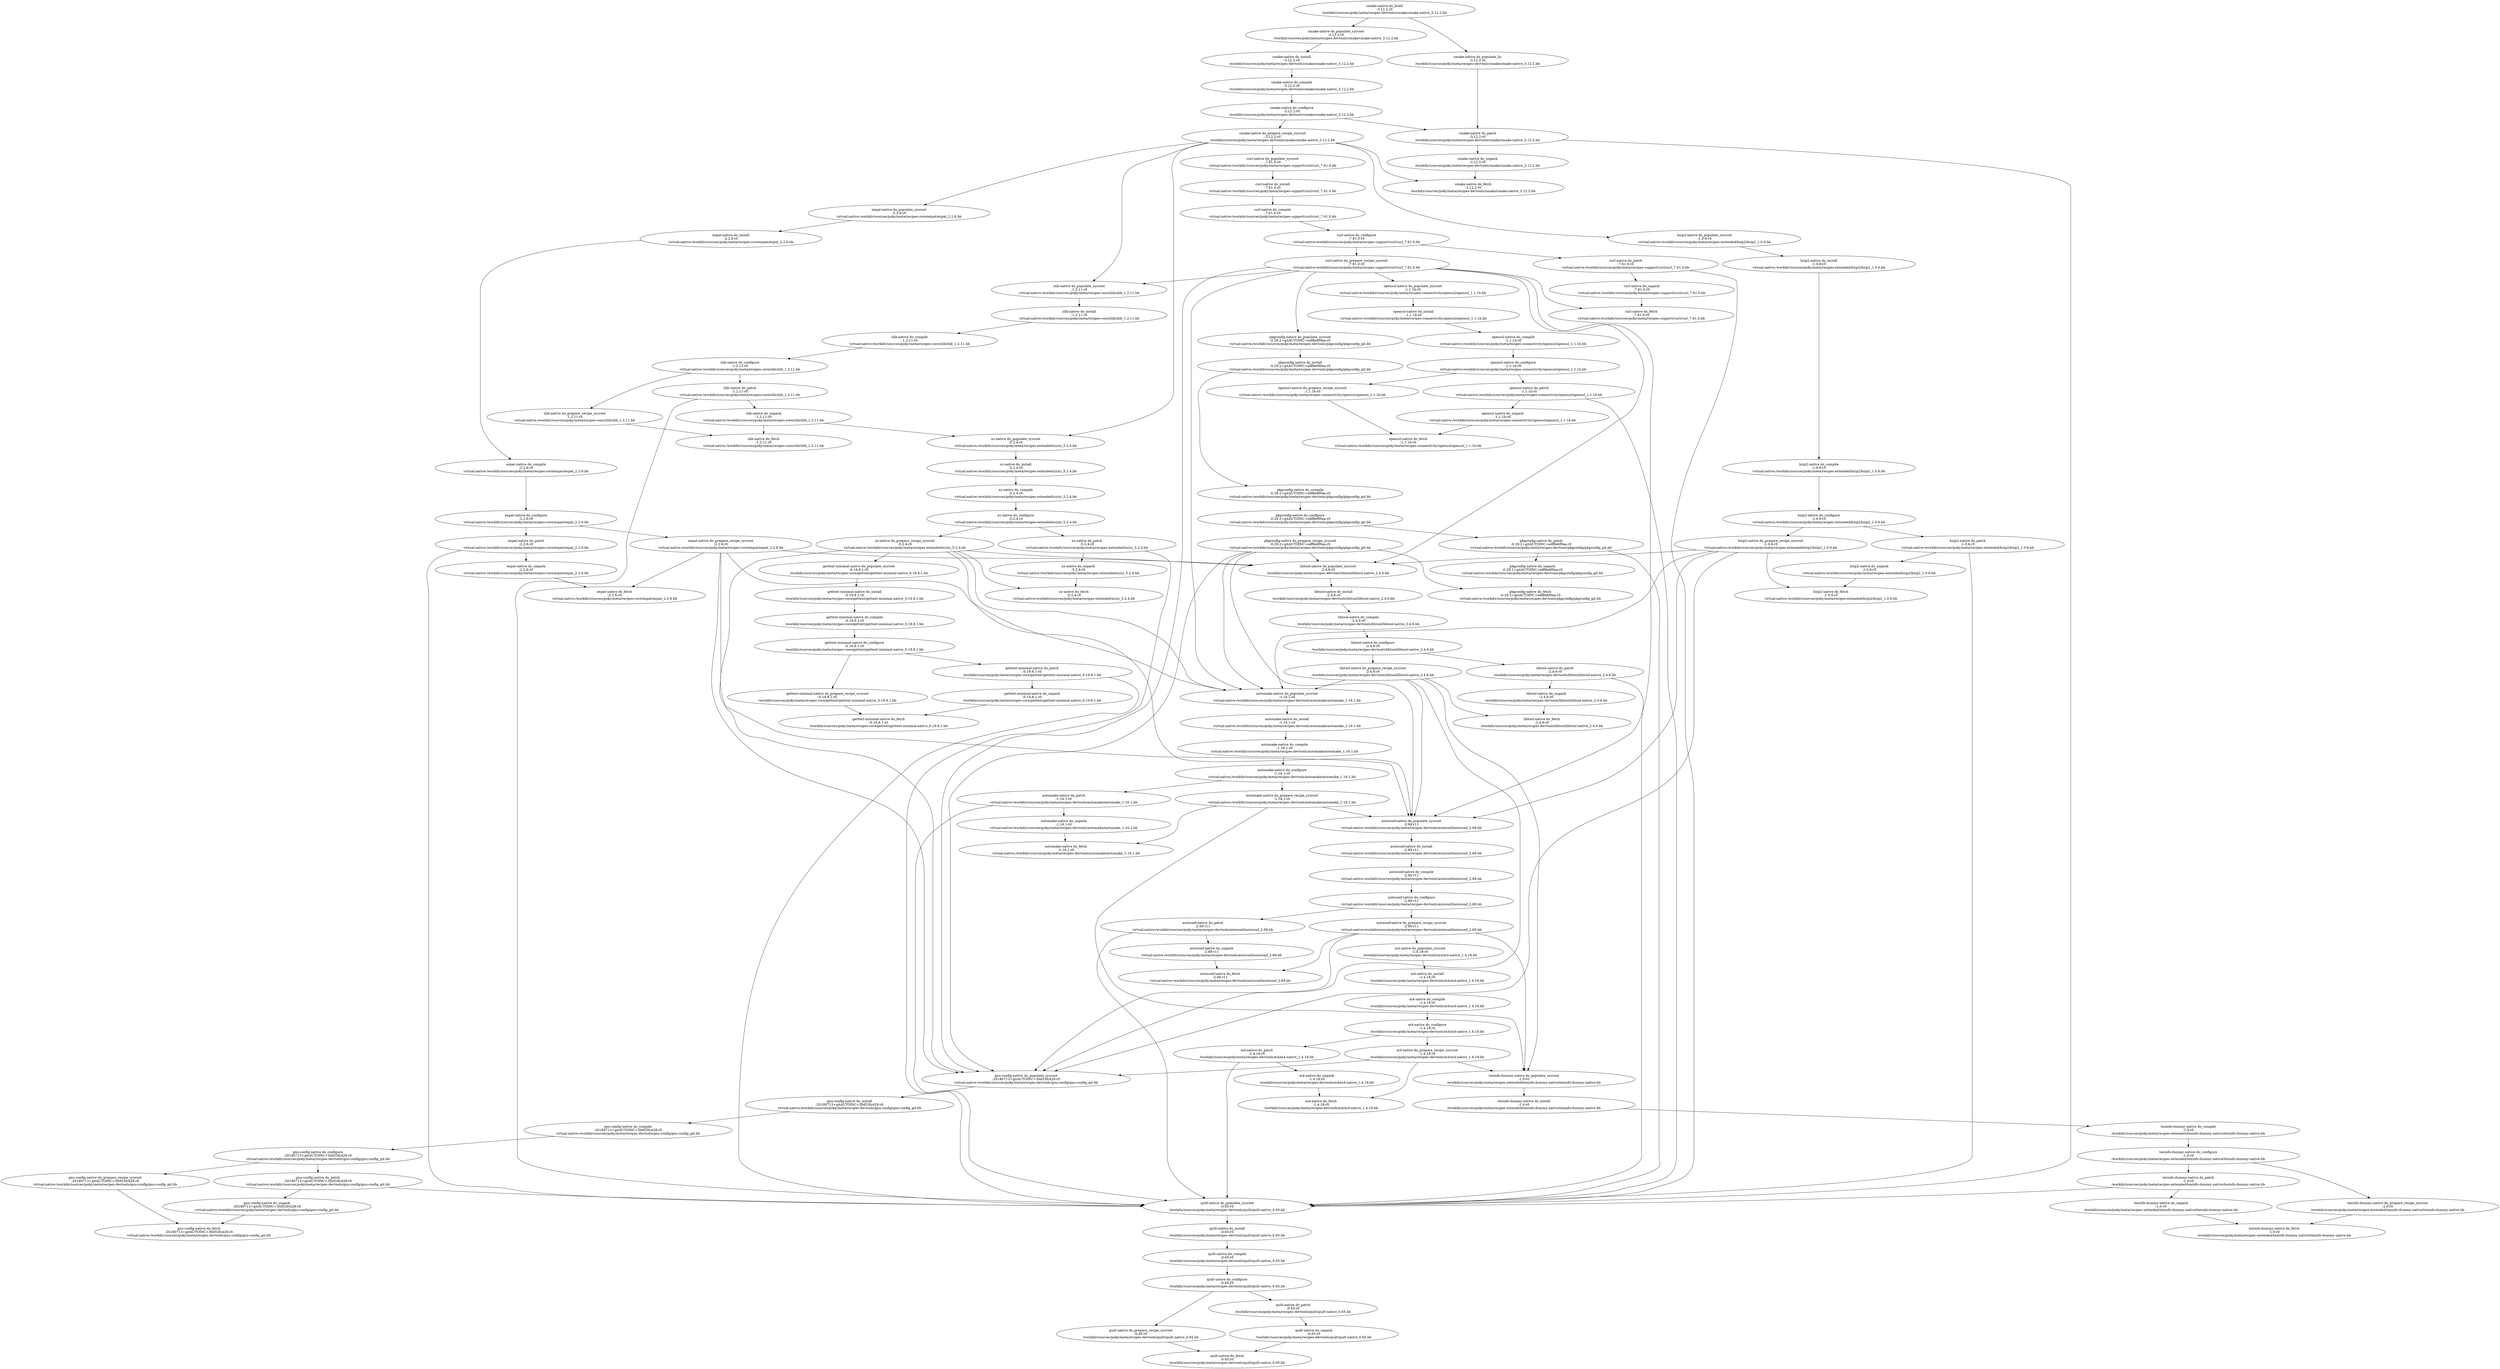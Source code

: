 digraph depends {
"autoconf-native.do_compile" [label="autoconf-native do_compile\n:2.69-r11\nvirtual:native:/workdir/sources/poky/meta/recipes-devtools/autoconf/autoconf_2.69.bb"]
"autoconf-native.do_compile" -> "autoconf-native.do_configure"
"autoconf-native.do_configure" [label="autoconf-native do_configure\n:2.69-r11\nvirtual:native:/workdir/sources/poky/meta/recipes-devtools/autoconf/autoconf_2.69.bb"]
"autoconf-native.do_configure" -> "autoconf-native.do_patch"
"autoconf-native.do_configure" -> "autoconf-native.do_prepare_recipe_sysroot"
"autoconf-native.do_fetch" [label="autoconf-native do_fetch\n:2.69-r11\nvirtual:native:/workdir/sources/poky/meta/recipes-devtools/autoconf/autoconf_2.69.bb"]
"autoconf-native.do_install" [label="autoconf-native do_install\n:2.69-r11\nvirtual:native:/workdir/sources/poky/meta/recipes-devtools/autoconf/autoconf_2.69.bb"]
"autoconf-native.do_install" -> "autoconf-native.do_compile"
"autoconf-native.do_patch" [label="autoconf-native do_patch\n:2.69-r11\nvirtual:native:/workdir/sources/poky/meta/recipes-devtools/autoconf/autoconf_2.69.bb"]
"autoconf-native.do_patch" -> "autoconf-native.do_unpack"
"autoconf-native.do_patch" -> "quilt-native.do_populate_sysroot"
"autoconf-native.do_populate_sysroot" [label="autoconf-native do_populate_sysroot\n:2.69-r11\nvirtual:native:/workdir/sources/poky/meta/recipes-devtools/autoconf/autoconf_2.69.bb"]
"autoconf-native.do_populate_sysroot" -> "autoconf-native.do_install"
"autoconf-native.do_prepare_recipe_sysroot" [label="autoconf-native do_prepare_recipe_sysroot\n:2.69-r11\nvirtual:native:/workdir/sources/poky/meta/recipes-devtools/autoconf/autoconf_2.69.bb"]
"autoconf-native.do_prepare_recipe_sysroot" -> "autoconf-native.do_fetch"
"autoconf-native.do_prepare_recipe_sysroot" -> "gnu-config-native.do_populate_sysroot"
"autoconf-native.do_prepare_recipe_sysroot" -> "m4-native.do_populate_sysroot"
"autoconf-native.do_prepare_recipe_sysroot" -> "texinfo-dummy-native.do_populate_sysroot"
"autoconf-native.do_unpack" [label="autoconf-native do_unpack\n:2.69-r11\nvirtual:native:/workdir/sources/poky/meta/recipes-devtools/autoconf/autoconf_2.69.bb"]
"autoconf-native.do_unpack" -> "autoconf-native.do_fetch"
"automake-native.do_compile" [label="automake-native do_compile\n:1.16.1-r0\nvirtual:native:/workdir/sources/poky/meta/recipes-devtools/automake/automake_1.16.1.bb"]
"automake-native.do_compile" -> "automake-native.do_configure"
"automake-native.do_configure" [label="automake-native do_configure\n:1.16.1-r0\nvirtual:native:/workdir/sources/poky/meta/recipes-devtools/automake/automake_1.16.1.bb"]
"automake-native.do_configure" -> "automake-native.do_patch"
"automake-native.do_configure" -> "automake-native.do_prepare_recipe_sysroot"
"automake-native.do_fetch" [label="automake-native do_fetch\n:1.16.1-r0\nvirtual:native:/workdir/sources/poky/meta/recipes-devtools/automake/automake_1.16.1.bb"]
"automake-native.do_install" [label="automake-native do_install\n:1.16.1-r0\nvirtual:native:/workdir/sources/poky/meta/recipes-devtools/automake/automake_1.16.1.bb"]
"automake-native.do_install" -> "automake-native.do_compile"
"automake-native.do_patch" [label="automake-native do_patch\n:1.16.1-r0\nvirtual:native:/workdir/sources/poky/meta/recipes-devtools/automake/automake_1.16.1.bb"]
"automake-native.do_patch" -> "automake-native.do_unpack"
"automake-native.do_patch" -> "quilt-native.do_populate_sysroot"
"automake-native.do_populate_sysroot" [label="automake-native do_populate_sysroot\n:1.16.1-r0\nvirtual:native:/workdir/sources/poky/meta/recipes-devtools/automake/automake_1.16.1.bb"]
"automake-native.do_populate_sysroot" -> "automake-native.do_install"
"automake-native.do_prepare_recipe_sysroot" [label="automake-native do_prepare_recipe_sysroot\n:1.16.1-r0\nvirtual:native:/workdir/sources/poky/meta/recipes-devtools/automake/automake_1.16.1.bb"]
"automake-native.do_prepare_recipe_sysroot" -> "autoconf-native.do_populate_sysroot"
"automake-native.do_prepare_recipe_sysroot" -> "automake-native.do_fetch"
"automake-native.do_prepare_recipe_sysroot" -> "texinfo-dummy-native.do_populate_sysroot"
"automake-native.do_unpack" [label="automake-native do_unpack\n:1.16.1-r0\nvirtual:native:/workdir/sources/poky/meta/recipes-devtools/automake/automake_1.16.1.bb"]
"automake-native.do_unpack" -> "automake-native.do_fetch"
"bzip2-native.do_compile" [label="bzip2-native do_compile\n:1.0.6-r5\nvirtual:native:/workdir/sources/poky/meta/recipes-extended/bzip2/bzip2_1.0.6.bb"]
"bzip2-native.do_compile" -> "bzip2-native.do_configure"
"bzip2-native.do_configure" [label="bzip2-native do_configure\n:1.0.6-r5\nvirtual:native:/workdir/sources/poky/meta/recipes-extended/bzip2/bzip2_1.0.6.bb"]
"bzip2-native.do_configure" -> "bzip2-native.do_patch"
"bzip2-native.do_configure" -> "bzip2-native.do_prepare_recipe_sysroot"
"bzip2-native.do_fetch" [label="bzip2-native do_fetch\n:1.0.6-r5\nvirtual:native:/workdir/sources/poky/meta/recipes-extended/bzip2/bzip2_1.0.6.bb"]
"bzip2-native.do_install" [label="bzip2-native do_install\n:1.0.6-r5\nvirtual:native:/workdir/sources/poky/meta/recipes-extended/bzip2/bzip2_1.0.6.bb"]
"bzip2-native.do_install" -> "bzip2-native.do_compile"
"bzip2-native.do_patch" [label="bzip2-native do_patch\n:1.0.6-r5\nvirtual:native:/workdir/sources/poky/meta/recipes-extended/bzip2/bzip2_1.0.6.bb"]
"bzip2-native.do_patch" -> "bzip2-native.do_unpack"
"bzip2-native.do_patch" -> "quilt-native.do_populate_sysroot"
"bzip2-native.do_populate_sysroot" [label="bzip2-native do_populate_sysroot\n:1.0.6-r5\nvirtual:native:/workdir/sources/poky/meta/recipes-extended/bzip2/bzip2_1.0.6.bb"]
"bzip2-native.do_populate_sysroot" -> "bzip2-native.do_install"
"bzip2-native.do_prepare_recipe_sysroot" [label="bzip2-native do_prepare_recipe_sysroot\n:1.0.6-r5\nvirtual:native:/workdir/sources/poky/meta/recipes-extended/bzip2/bzip2_1.0.6.bb"]
"bzip2-native.do_prepare_recipe_sysroot" -> "autoconf-native.do_populate_sysroot"
"bzip2-native.do_prepare_recipe_sysroot" -> "automake-native.do_populate_sysroot"
"bzip2-native.do_prepare_recipe_sysroot" -> "bzip2-native.do_fetch"
"bzip2-native.do_prepare_recipe_sysroot" -> "gnu-config-native.do_populate_sysroot"
"bzip2-native.do_prepare_recipe_sysroot" -> "libtool-native.do_populate_sysroot"
"bzip2-native.do_unpack" [label="bzip2-native do_unpack\n:1.0.6-r5\nvirtual:native:/workdir/sources/poky/meta/recipes-extended/bzip2/bzip2_1.0.6.bb"]
"bzip2-native.do_unpack" -> "bzip2-native.do_fetch"
"cmake-native.do_build" [label="cmake-native do_build\n:3.12.2-r0\n/workdir/sources/poky/meta/recipes-devtools/cmake/cmake-native_3.12.2.bb"]
"cmake-native.do_build" -> "cmake-native.do_populate_lic"
"cmake-native.do_build" -> "cmake-native.do_populate_sysroot"
"cmake-native.do_compile" [label="cmake-native do_compile\n:3.12.2-r0\n/workdir/sources/poky/meta/recipes-devtools/cmake/cmake-native_3.12.2.bb"]
"cmake-native.do_compile" -> "cmake-native.do_configure"
"cmake-native.do_configure" [label="cmake-native do_configure\n:3.12.2-r0\n/workdir/sources/poky/meta/recipes-devtools/cmake/cmake-native_3.12.2.bb"]
"cmake-native.do_configure" -> "cmake-native.do_patch"
"cmake-native.do_configure" -> "cmake-native.do_prepare_recipe_sysroot"
"cmake-native.do_fetch" [label="cmake-native do_fetch\n:3.12.2-r0\n/workdir/sources/poky/meta/recipes-devtools/cmake/cmake-native_3.12.2.bb"]
"cmake-native.do_install" [label="cmake-native do_install\n:3.12.2-r0\n/workdir/sources/poky/meta/recipes-devtools/cmake/cmake-native_3.12.2.bb"]
"cmake-native.do_install" -> "cmake-native.do_compile"
"cmake-native.do_patch" [label="cmake-native do_patch\n:3.12.2-r0\n/workdir/sources/poky/meta/recipes-devtools/cmake/cmake-native_3.12.2.bb"]
"cmake-native.do_patch" -> "cmake-native.do_unpack"
"cmake-native.do_patch" -> "quilt-native.do_populate_sysroot"
"cmake-native.do_populate_lic" [label="cmake-native do_populate_lic\n:3.12.2-r0\n/workdir/sources/poky/meta/recipes-devtools/cmake/cmake-native_3.12.2.bb"]
"cmake-native.do_populate_lic" -> "cmake-native.do_patch"
"cmake-native.do_populate_sysroot" [label="cmake-native do_populate_sysroot\n:3.12.2-r0\n/workdir/sources/poky/meta/recipes-devtools/cmake/cmake-native_3.12.2.bb"]
"cmake-native.do_populate_sysroot" -> "cmake-native.do_install"
"cmake-native.do_prepare_recipe_sysroot" [label="cmake-native do_prepare_recipe_sysroot\n:3.12.2-r0\n/workdir/sources/poky/meta/recipes-devtools/cmake/cmake-native_3.12.2.bb"]
"cmake-native.do_prepare_recipe_sysroot" -> "bzip2-native.do_populate_sysroot"
"cmake-native.do_prepare_recipe_sysroot" -> "cmake-native.do_fetch"
"cmake-native.do_prepare_recipe_sysroot" -> "curl-native.do_populate_sysroot"
"cmake-native.do_prepare_recipe_sysroot" -> "expat-native.do_populate_sysroot"
"cmake-native.do_prepare_recipe_sysroot" -> "xz-native.do_populate_sysroot"
"cmake-native.do_prepare_recipe_sysroot" -> "zlib-native.do_populate_sysroot"
"cmake-native.do_unpack" [label="cmake-native do_unpack\n:3.12.2-r0\n/workdir/sources/poky/meta/recipes-devtools/cmake/cmake-native_3.12.2.bb"]
"cmake-native.do_unpack" -> "cmake-native.do_fetch"
"curl-native.do_compile" [label="curl-native do_compile\n:7.61.0-r0\nvirtual:native:/workdir/sources/poky/meta/recipes-support/curl/curl_7.61.0.bb"]
"curl-native.do_compile" -> "curl-native.do_configure"
"curl-native.do_configure" [label="curl-native do_configure\n:7.61.0-r0\nvirtual:native:/workdir/sources/poky/meta/recipes-support/curl/curl_7.61.0.bb"]
"curl-native.do_configure" -> "curl-native.do_patch"
"curl-native.do_configure" -> "curl-native.do_prepare_recipe_sysroot"
"curl-native.do_fetch" [label="curl-native do_fetch\n:7.61.0-r0\nvirtual:native:/workdir/sources/poky/meta/recipes-support/curl/curl_7.61.0.bb"]
"curl-native.do_install" [label="curl-native do_install\n:7.61.0-r0\nvirtual:native:/workdir/sources/poky/meta/recipes-support/curl/curl_7.61.0.bb"]
"curl-native.do_install" -> "curl-native.do_compile"
"curl-native.do_patch" [label="curl-native do_patch\n:7.61.0-r0\nvirtual:native:/workdir/sources/poky/meta/recipes-support/curl/curl_7.61.0.bb"]
"curl-native.do_patch" -> "curl-native.do_unpack"
"curl-native.do_patch" -> "quilt-native.do_populate_sysroot"
"curl-native.do_populate_sysroot" [label="curl-native do_populate_sysroot\n:7.61.0-r0\nvirtual:native:/workdir/sources/poky/meta/recipes-support/curl/curl_7.61.0.bb"]
"curl-native.do_populate_sysroot" -> "curl-native.do_install"
"curl-native.do_prepare_recipe_sysroot" [label="curl-native do_prepare_recipe_sysroot\n:7.61.0-r0\nvirtual:native:/workdir/sources/poky/meta/recipes-support/curl/curl_7.61.0.bb"]
"curl-native.do_prepare_recipe_sysroot" -> "autoconf-native.do_populate_sysroot"
"curl-native.do_prepare_recipe_sysroot" -> "automake-native.do_populate_sysroot"
"curl-native.do_prepare_recipe_sysroot" -> "curl-native.do_fetch"
"curl-native.do_prepare_recipe_sysroot" -> "gnu-config-native.do_populate_sysroot"
"curl-native.do_prepare_recipe_sysroot" -> "libtool-native.do_populate_sysroot"
"curl-native.do_prepare_recipe_sysroot" -> "openssl-native.do_populate_sysroot"
"curl-native.do_prepare_recipe_sysroot" -> "pkgconfig-native.do_populate_sysroot"
"curl-native.do_prepare_recipe_sysroot" -> "zlib-native.do_populate_sysroot"
"curl-native.do_unpack" [label="curl-native do_unpack\n:7.61.0-r0\nvirtual:native:/workdir/sources/poky/meta/recipes-support/curl/curl_7.61.0.bb"]
"curl-native.do_unpack" -> "curl-native.do_fetch"
"expat-native.do_compile" [label="expat-native do_compile\n:2.2.6-r0\nvirtual:native:/workdir/sources/poky/meta/recipes-core/expat/expat_2.2.6.bb"]
"expat-native.do_compile" -> "expat-native.do_configure"
"expat-native.do_configure" [label="expat-native do_configure\n:2.2.6-r0\nvirtual:native:/workdir/sources/poky/meta/recipes-core/expat/expat_2.2.6.bb"]
"expat-native.do_configure" -> "expat-native.do_patch"
"expat-native.do_configure" -> "expat-native.do_prepare_recipe_sysroot"
"expat-native.do_fetch" [label="expat-native do_fetch\n:2.2.6-r0\nvirtual:native:/workdir/sources/poky/meta/recipes-core/expat/expat_2.2.6.bb"]
"expat-native.do_install" [label="expat-native do_install\n:2.2.6-r0\nvirtual:native:/workdir/sources/poky/meta/recipes-core/expat/expat_2.2.6.bb"]
"expat-native.do_install" -> "expat-native.do_compile"
"expat-native.do_patch" [label="expat-native do_patch\n:2.2.6-r0\nvirtual:native:/workdir/sources/poky/meta/recipes-core/expat/expat_2.2.6.bb"]
"expat-native.do_patch" -> "expat-native.do_unpack"
"expat-native.do_patch" -> "quilt-native.do_populate_sysroot"
"expat-native.do_populate_sysroot" [label="expat-native do_populate_sysroot\n:2.2.6-r0\nvirtual:native:/workdir/sources/poky/meta/recipes-core/expat/expat_2.2.6.bb"]
"expat-native.do_populate_sysroot" -> "expat-native.do_install"
"expat-native.do_prepare_recipe_sysroot" [label="expat-native do_prepare_recipe_sysroot\n:2.2.6-r0\nvirtual:native:/workdir/sources/poky/meta/recipes-core/expat/expat_2.2.6.bb"]
"expat-native.do_prepare_recipe_sysroot" -> "autoconf-native.do_populate_sysroot"
"expat-native.do_prepare_recipe_sysroot" -> "automake-native.do_populate_sysroot"
"expat-native.do_prepare_recipe_sysroot" -> "expat-native.do_fetch"
"expat-native.do_prepare_recipe_sysroot" -> "gnu-config-native.do_populate_sysroot"
"expat-native.do_prepare_recipe_sysroot" -> "libtool-native.do_populate_sysroot"
"expat-native.do_unpack" [label="expat-native do_unpack\n:2.2.6-r0\nvirtual:native:/workdir/sources/poky/meta/recipes-core/expat/expat_2.2.6.bb"]
"expat-native.do_unpack" -> "expat-native.do_fetch"
"gettext-minimal-native.do_compile" [label="gettext-minimal-native do_compile\n:0.19.8.1-r0\n/workdir/sources/poky/meta/recipes-core/gettext/gettext-minimal-native_0.19.8.1.bb"]
"gettext-minimal-native.do_compile" -> "gettext-minimal-native.do_configure"
"gettext-minimal-native.do_configure" [label="gettext-minimal-native do_configure\n:0.19.8.1-r0\n/workdir/sources/poky/meta/recipes-core/gettext/gettext-minimal-native_0.19.8.1.bb"]
"gettext-minimal-native.do_configure" -> "gettext-minimal-native.do_patch"
"gettext-minimal-native.do_configure" -> "gettext-minimal-native.do_prepare_recipe_sysroot"
"gettext-minimal-native.do_fetch" [label="gettext-minimal-native do_fetch\n:0.19.8.1-r0\n/workdir/sources/poky/meta/recipes-core/gettext/gettext-minimal-native_0.19.8.1.bb"]
"gettext-minimal-native.do_install" [label="gettext-minimal-native do_install\n:0.19.8.1-r0\n/workdir/sources/poky/meta/recipes-core/gettext/gettext-minimal-native_0.19.8.1.bb"]
"gettext-minimal-native.do_install" -> "gettext-minimal-native.do_compile"
"gettext-minimal-native.do_patch" [label="gettext-minimal-native do_patch\n:0.19.8.1-r0\n/workdir/sources/poky/meta/recipes-core/gettext/gettext-minimal-native_0.19.8.1.bb"]
"gettext-minimal-native.do_patch" -> "gettext-minimal-native.do_unpack"
"gettext-minimal-native.do_patch" -> "quilt-native.do_populate_sysroot"
"gettext-minimal-native.do_populate_sysroot" [label="gettext-minimal-native do_populate_sysroot\n:0.19.8.1-r0\n/workdir/sources/poky/meta/recipes-core/gettext/gettext-minimal-native_0.19.8.1.bb"]
"gettext-minimal-native.do_populate_sysroot" -> "gettext-minimal-native.do_install"
"gettext-minimal-native.do_prepare_recipe_sysroot" [label="gettext-minimal-native do_prepare_recipe_sysroot\n:0.19.8.1-r0\n/workdir/sources/poky/meta/recipes-core/gettext/gettext-minimal-native_0.19.8.1.bb"]
"gettext-minimal-native.do_prepare_recipe_sysroot" -> "gettext-minimal-native.do_fetch"
"gettext-minimal-native.do_unpack" [label="gettext-minimal-native do_unpack\n:0.19.8.1-r0\n/workdir/sources/poky/meta/recipes-core/gettext/gettext-minimal-native_0.19.8.1.bb"]
"gettext-minimal-native.do_unpack" -> "gettext-minimal-native.do_fetch"
"gnu-config-native.do_compile" [label="gnu-config-native do_compile\n:20180713+gitAUTOINC+30d53fc428-r0\nvirtual:native:/workdir/sources/poky/meta/recipes-devtools/gnu-config/gnu-config_git.bb"]
"gnu-config-native.do_compile" -> "gnu-config-native.do_configure"
"gnu-config-native.do_configure" [label="gnu-config-native do_configure\n:20180713+gitAUTOINC+30d53fc428-r0\nvirtual:native:/workdir/sources/poky/meta/recipes-devtools/gnu-config/gnu-config_git.bb"]
"gnu-config-native.do_configure" -> "gnu-config-native.do_patch"
"gnu-config-native.do_configure" -> "gnu-config-native.do_prepare_recipe_sysroot"
"gnu-config-native.do_fetch" [label="gnu-config-native do_fetch\n:20180713+gitAUTOINC+30d53fc428-r0\nvirtual:native:/workdir/sources/poky/meta/recipes-devtools/gnu-config/gnu-config_git.bb"]
"gnu-config-native.do_install" [label="gnu-config-native do_install\n:20180713+gitAUTOINC+30d53fc428-r0\nvirtual:native:/workdir/sources/poky/meta/recipes-devtools/gnu-config/gnu-config_git.bb"]
"gnu-config-native.do_install" -> "gnu-config-native.do_compile"
"gnu-config-native.do_patch" [label="gnu-config-native do_patch\n:20180713+gitAUTOINC+30d53fc428-r0\nvirtual:native:/workdir/sources/poky/meta/recipes-devtools/gnu-config/gnu-config_git.bb"]
"gnu-config-native.do_patch" -> "gnu-config-native.do_unpack"
"gnu-config-native.do_patch" -> "quilt-native.do_populate_sysroot"
"gnu-config-native.do_populate_sysroot" [label="gnu-config-native do_populate_sysroot\n:20180713+gitAUTOINC+30d53fc428-r0\nvirtual:native:/workdir/sources/poky/meta/recipes-devtools/gnu-config/gnu-config_git.bb"]
"gnu-config-native.do_populate_sysroot" -> "gnu-config-native.do_install"
"gnu-config-native.do_prepare_recipe_sysroot" [label="gnu-config-native do_prepare_recipe_sysroot\n:20180713+gitAUTOINC+30d53fc428-r0\nvirtual:native:/workdir/sources/poky/meta/recipes-devtools/gnu-config/gnu-config_git.bb"]
"gnu-config-native.do_prepare_recipe_sysroot" -> "gnu-config-native.do_fetch"
"gnu-config-native.do_unpack" [label="gnu-config-native do_unpack\n:20180713+gitAUTOINC+30d53fc428-r0\nvirtual:native:/workdir/sources/poky/meta/recipes-devtools/gnu-config/gnu-config_git.bb"]
"gnu-config-native.do_unpack" -> "gnu-config-native.do_fetch"
"libtool-native.do_compile" [label="libtool-native do_compile\n:2.4.6-r0\n/workdir/sources/poky/meta/recipes-devtools/libtool/libtool-native_2.4.6.bb"]
"libtool-native.do_compile" -> "libtool-native.do_configure"
"libtool-native.do_configure" [label="libtool-native do_configure\n:2.4.6-r0\n/workdir/sources/poky/meta/recipes-devtools/libtool/libtool-native_2.4.6.bb"]
"libtool-native.do_configure" -> "libtool-native.do_patch"
"libtool-native.do_configure" -> "libtool-native.do_prepare_recipe_sysroot"
"libtool-native.do_fetch" [label="libtool-native do_fetch\n:2.4.6-r0\n/workdir/sources/poky/meta/recipes-devtools/libtool/libtool-native_2.4.6.bb"]
"libtool-native.do_install" [label="libtool-native do_install\n:2.4.6-r0\n/workdir/sources/poky/meta/recipes-devtools/libtool/libtool-native_2.4.6.bb"]
"libtool-native.do_install" -> "libtool-native.do_compile"
"libtool-native.do_patch" [label="libtool-native do_patch\n:2.4.6-r0\n/workdir/sources/poky/meta/recipes-devtools/libtool/libtool-native_2.4.6.bb"]
"libtool-native.do_patch" -> "libtool-native.do_unpack"
"libtool-native.do_patch" -> "quilt-native.do_populate_sysroot"
"libtool-native.do_populate_sysroot" [label="libtool-native do_populate_sysroot\n:2.4.6-r0\n/workdir/sources/poky/meta/recipes-devtools/libtool/libtool-native_2.4.6.bb"]
"libtool-native.do_populate_sysroot" -> "libtool-native.do_install"
"libtool-native.do_prepare_recipe_sysroot" [label="libtool-native do_prepare_recipe_sysroot\n:2.4.6-r0\n/workdir/sources/poky/meta/recipes-devtools/libtool/libtool-native_2.4.6.bb"]
"libtool-native.do_prepare_recipe_sysroot" -> "autoconf-native.do_populate_sysroot"
"libtool-native.do_prepare_recipe_sysroot" -> "automake-native.do_populate_sysroot"
"libtool-native.do_prepare_recipe_sysroot" -> "gnu-config-native.do_populate_sysroot"
"libtool-native.do_prepare_recipe_sysroot" -> "libtool-native.do_fetch"
"libtool-native.do_prepare_recipe_sysroot" -> "texinfo-dummy-native.do_populate_sysroot"
"libtool-native.do_unpack" [label="libtool-native do_unpack\n:2.4.6-r0\n/workdir/sources/poky/meta/recipes-devtools/libtool/libtool-native_2.4.6.bb"]
"libtool-native.do_unpack" -> "libtool-native.do_fetch"
"m4-native.do_compile" [label="m4-native do_compile\n:1.4.18-r0\n/workdir/sources/poky/meta/recipes-devtools/m4/m4-native_1.4.18.bb"]
"m4-native.do_compile" -> "m4-native.do_configure"
"m4-native.do_configure" [label="m4-native do_configure\n:1.4.18-r0\n/workdir/sources/poky/meta/recipes-devtools/m4/m4-native_1.4.18.bb"]
"m4-native.do_configure" -> "m4-native.do_patch"
"m4-native.do_configure" -> "m4-native.do_prepare_recipe_sysroot"
"m4-native.do_fetch" [label="m4-native do_fetch\n:1.4.18-r0\n/workdir/sources/poky/meta/recipes-devtools/m4/m4-native_1.4.18.bb"]
"m4-native.do_install" [label="m4-native do_install\n:1.4.18-r0\n/workdir/sources/poky/meta/recipes-devtools/m4/m4-native_1.4.18.bb"]
"m4-native.do_install" -> "m4-native.do_compile"
"m4-native.do_patch" [label="m4-native do_patch\n:1.4.18-r0\n/workdir/sources/poky/meta/recipes-devtools/m4/m4-native_1.4.18.bb"]
"m4-native.do_patch" -> "m4-native.do_unpack"
"m4-native.do_patch" -> "quilt-native.do_populate_sysroot"
"m4-native.do_populate_sysroot" [label="m4-native do_populate_sysroot\n:1.4.18-r0\n/workdir/sources/poky/meta/recipes-devtools/m4/m4-native_1.4.18.bb"]
"m4-native.do_populate_sysroot" -> "m4-native.do_install"
"m4-native.do_prepare_recipe_sysroot" [label="m4-native do_prepare_recipe_sysroot\n:1.4.18-r0\n/workdir/sources/poky/meta/recipes-devtools/m4/m4-native_1.4.18.bb"]
"m4-native.do_prepare_recipe_sysroot" -> "gnu-config-native.do_populate_sysroot"
"m4-native.do_prepare_recipe_sysroot" -> "m4-native.do_fetch"
"m4-native.do_prepare_recipe_sysroot" -> "texinfo-dummy-native.do_populate_sysroot"
"m4-native.do_unpack" [label="m4-native do_unpack\n:1.4.18-r0\n/workdir/sources/poky/meta/recipes-devtools/m4/m4-native_1.4.18.bb"]
"m4-native.do_unpack" -> "m4-native.do_fetch"
"openssl-native.do_compile" [label="openssl-native do_compile\n:1.1.1b-r0\nvirtual:native:/workdir/sources/poky/meta/recipes-connectivity/openssl/openssl_1.1.1b.bb"]
"openssl-native.do_compile" -> "openssl-native.do_configure"
"openssl-native.do_configure" [label="openssl-native do_configure\n:1.1.1b-r0\nvirtual:native:/workdir/sources/poky/meta/recipes-connectivity/openssl/openssl_1.1.1b.bb"]
"openssl-native.do_configure" -> "openssl-native.do_patch"
"openssl-native.do_configure" -> "openssl-native.do_prepare_recipe_sysroot"
"openssl-native.do_fetch" [label="openssl-native do_fetch\n:1.1.1b-r0\nvirtual:native:/workdir/sources/poky/meta/recipes-connectivity/openssl/openssl_1.1.1b.bb"]
"openssl-native.do_install" [label="openssl-native do_install\n:1.1.1b-r0\nvirtual:native:/workdir/sources/poky/meta/recipes-connectivity/openssl/openssl_1.1.1b.bb"]
"openssl-native.do_install" -> "openssl-native.do_compile"
"openssl-native.do_patch" [label="openssl-native do_patch\n:1.1.1b-r0\nvirtual:native:/workdir/sources/poky/meta/recipes-connectivity/openssl/openssl_1.1.1b.bb"]
"openssl-native.do_patch" -> "openssl-native.do_unpack"
"openssl-native.do_patch" -> "quilt-native.do_populate_sysroot"
"openssl-native.do_populate_sysroot" [label="openssl-native do_populate_sysroot\n:1.1.1b-r0\nvirtual:native:/workdir/sources/poky/meta/recipes-connectivity/openssl/openssl_1.1.1b.bb"]
"openssl-native.do_populate_sysroot" -> "openssl-native.do_install"
"openssl-native.do_prepare_recipe_sysroot" [label="openssl-native do_prepare_recipe_sysroot\n:1.1.1b-r0\nvirtual:native:/workdir/sources/poky/meta/recipes-connectivity/openssl/openssl_1.1.1b.bb"]
"openssl-native.do_prepare_recipe_sysroot" -> "openssl-native.do_fetch"
"openssl-native.do_unpack" [label="openssl-native do_unpack\n:1.1.1b-r0\nvirtual:native:/workdir/sources/poky/meta/recipes-connectivity/openssl/openssl_1.1.1b.bb"]
"openssl-native.do_unpack" -> "openssl-native.do_fetch"
"pkgconfig-native.do_compile" [label="pkgconfig-native do_compile\n:0.29.2+gitAUTOINC+edf8e6f0ea-r0\nvirtual:native:/workdir/sources/poky/meta/recipes-devtools/pkgconfig/pkgconfig_git.bb"]
"pkgconfig-native.do_compile" -> "pkgconfig-native.do_configure"
"pkgconfig-native.do_configure" [label="pkgconfig-native do_configure\n:0.29.2+gitAUTOINC+edf8e6f0ea-r0\nvirtual:native:/workdir/sources/poky/meta/recipes-devtools/pkgconfig/pkgconfig_git.bb"]
"pkgconfig-native.do_configure" -> "pkgconfig-native.do_patch"
"pkgconfig-native.do_configure" -> "pkgconfig-native.do_prepare_recipe_sysroot"
"pkgconfig-native.do_fetch" [label="pkgconfig-native do_fetch\n:0.29.2+gitAUTOINC+edf8e6f0ea-r0\nvirtual:native:/workdir/sources/poky/meta/recipes-devtools/pkgconfig/pkgconfig_git.bb"]
"pkgconfig-native.do_install" [label="pkgconfig-native do_install\n:0.29.2+gitAUTOINC+edf8e6f0ea-r0\nvirtual:native:/workdir/sources/poky/meta/recipes-devtools/pkgconfig/pkgconfig_git.bb"]
"pkgconfig-native.do_install" -> "pkgconfig-native.do_compile"
"pkgconfig-native.do_patch" [label="pkgconfig-native do_patch\n:0.29.2+gitAUTOINC+edf8e6f0ea-r0\nvirtual:native:/workdir/sources/poky/meta/recipes-devtools/pkgconfig/pkgconfig_git.bb"]
"pkgconfig-native.do_patch" -> "pkgconfig-native.do_unpack"
"pkgconfig-native.do_patch" -> "quilt-native.do_populate_sysroot"
"pkgconfig-native.do_populate_sysroot" [label="pkgconfig-native do_populate_sysroot\n:0.29.2+gitAUTOINC+edf8e6f0ea-r0\nvirtual:native:/workdir/sources/poky/meta/recipes-devtools/pkgconfig/pkgconfig_git.bb"]
"pkgconfig-native.do_populate_sysroot" -> "pkgconfig-native.do_install"
"pkgconfig-native.do_prepare_recipe_sysroot" [label="pkgconfig-native do_prepare_recipe_sysroot\n:0.29.2+gitAUTOINC+edf8e6f0ea-r0\nvirtual:native:/workdir/sources/poky/meta/recipes-devtools/pkgconfig/pkgconfig_git.bb"]
"pkgconfig-native.do_prepare_recipe_sysroot" -> "autoconf-native.do_populate_sysroot"
"pkgconfig-native.do_prepare_recipe_sysroot" -> "automake-native.do_populate_sysroot"
"pkgconfig-native.do_prepare_recipe_sysroot" -> "gnu-config-native.do_populate_sysroot"
"pkgconfig-native.do_prepare_recipe_sysroot" -> "libtool-native.do_populate_sysroot"
"pkgconfig-native.do_prepare_recipe_sysroot" -> "pkgconfig-native.do_fetch"
"pkgconfig-native.do_unpack" [label="pkgconfig-native do_unpack\n:0.29.2+gitAUTOINC+edf8e6f0ea-r0\nvirtual:native:/workdir/sources/poky/meta/recipes-devtools/pkgconfig/pkgconfig_git.bb"]
"pkgconfig-native.do_unpack" -> "pkgconfig-native.do_fetch"
"quilt-native.do_compile" [label="quilt-native do_compile\n:0.65-r0\n/workdir/sources/poky/meta/recipes-devtools/quilt/quilt-native_0.65.bb"]
"quilt-native.do_compile" -> "quilt-native.do_configure"
"quilt-native.do_configure" [label="quilt-native do_configure\n:0.65-r0\n/workdir/sources/poky/meta/recipes-devtools/quilt/quilt-native_0.65.bb"]
"quilt-native.do_configure" -> "quilt-native.do_patch"
"quilt-native.do_configure" -> "quilt-native.do_prepare_recipe_sysroot"
"quilt-native.do_fetch" [label="quilt-native do_fetch\n:0.65-r0\n/workdir/sources/poky/meta/recipes-devtools/quilt/quilt-native_0.65.bb"]
"quilt-native.do_install" [label="quilt-native do_install\n:0.65-r0\n/workdir/sources/poky/meta/recipes-devtools/quilt/quilt-native_0.65.bb"]
"quilt-native.do_install" -> "quilt-native.do_compile"
"quilt-native.do_patch" [label="quilt-native do_patch\n:0.65-r0\n/workdir/sources/poky/meta/recipes-devtools/quilt/quilt-native_0.65.bb"]
"quilt-native.do_patch" -> "quilt-native.do_unpack"
"quilt-native.do_populate_sysroot" [label="quilt-native do_populate_sysroot\n:0.65-r0\n/workdir/sources/poky/meta/recipes-devtools/quilt/quilt-native_0.65.bb"]
"quilt-native.do_populate_sysroot" -> "quilt-native.do_install"
"quilt-native.do_prepare_recipe_sysroot" [label="quilt-native do_prepare_recipe_sysroot\n:0.65-r0\n/workdir/sources/poky/meta/recipes-devtools/quilt/quilt-native_0.65.bb"]
"quilt-native.do_prepare_recipe_sysroot" -> "quilt-native.do_fetch"
"quilt-native.do_unpack" [label="quilt-native do_unpack\n:0.65-r0\n/workdir/sources/poky/meta/recipes-devtools/quilt/quilt-native_0.65.bb"]
"quilt-native.do_unpack" -> "quilt-native.do_fetch"
"texinfo-dummy-native.do_compile" [label="texinfo-dummy-native do_compile\n:1.0-r0\n/workdir/sources/poky/meta/recipes-extended/texinfo-dummy-native/texinfo-dummy-native.bb"]
"texinfo-dummy-native.do_compile" -> "texinfo-dummy-native.do_configure"
"texinfo-dummy-native.do_configure" [label="texinfo-dummy-native do_configure\n:1.0-r0\n/workdir/sources/poky/meta/recipes-extended/texinfo-dummy-native/texinfo-dummy-native.bb"]
"texinfo-dummy-native.do_configure" -> "texinfo-dummy-native.do_patch"
"texinfo-dummy-native.do_configure" -> "texinfo-dummy-native.do_prepare_recipe_sysroot"
"texinfo-dummy-native.do_fetch" [label="texinfo-dummy-native do_fetch\n:1.0-r0\n/workdir/sources/poky/meta/recipes-extended/texinfo-dummy-native/texinfo-dummy-native.bb"]
"texinfo-dummy-native.do_install" [label="texinfo-dummy-native do_install\n:1.0-r0\n/workdir/sources/poky/meta/recipes-extended/texinfo-dummy-native/texinfo-dummy-native.bb"]
"texinfo-dummy-native.do_install" -> "texinfo-dummy-native.do_compile"
"texinfo-dummy-native.do_patch" [label="texinfo-dummy-native do_patch\n:1.0-r0\n/workdir/sources/poky/meta/recipes-extended/texinfo-dummy-native/texinfo-dummy-native.bb"]
"texinfo-dummy-native.do_patch" -> "quilt-native.do_populate_sysroot"
"texinfo-dummy-native.do_patch" -> "texinfo-dummy-native.do_unpack"
"texinfo-dummy-native.do_populate_sysroot" [label="texinfo-dummy-native do_populate_sysroot\n:1.0-r0\n/workdir/sources/poky/meta/recipes-extended/texinfo-dummy-native/texinfo-dummy-native.bb"]
"texinfo-dummy-native.do_populate_sysroot" -> "texinfo-dummy-native.do_install"
"texinfo-dummy-native.do_prepare_recipe_sysroot" [label="texinfo-dummy-native do_prepare_recipe_sysroot\n:1.0-r0\n/workdir/sources/poky/meta/recipes-extended/texinfo-dummy-native/texinfo-dummy-native.bb"]
"texinfo-dummy-native.do_prepare_recipe_sysroot" -> "texinfo-dummy-native.do_fetch"
"texinfo-dummy-native.do_unpack" [label="texinfo-dummy-native do_unpack\n:1.0-r0\n/workdir/sources/poky/meta/recipes-extended/texinfo-dummy-native/texinfo-dummy-native.bb"]
"texinfo-dummy-native.do_unpack" -> "texinfo-dummy-native.do_fetch"
"xz-native.do_compile" [label="xz-native do_compile\n:5.2.4-r0\nvirtual:native:/workdir/sources/poky/meta/recipes-extended/xz/xz_5.2.4.bb"]
"xz-native.do_compile" -> "xz-native.do_configure"
"xz-native.do_configure" [label="xz-native do_configure\n:5.2.4-r0\nvirtual:native:/workdir/sources/poky/meta/recipes-extended/xz/xz_5.2.4.bb"]
"xz-native.do_configure" -> "xz-native.do_patch"
"xz-native.do_configure" -> "xz-native.do_prepare_recipe_sysroot"
"xz-native.do_fetch" [label="xz-native do_fetch\n:5.2.4-r0\nvirtual:native:/workdir/sources/poky/meta/recipes-extended/xz/xz_5.2.4.bb"]
"xz-native.do_install" [label="xz-native do_install\n:5.2.4-r0\nvirtual:native:/workdir/sources/poky/meta/recipes-extended/xz/xz_5.2.4.bb"]
"xz-native.do_install" -> "xz-native.do_compile"
"xz-native.do_patch" [label="xz-native do_patch\n:5.2.4-r0\nvirtual:native:/workdir/sources/poky/meta/recipes-extended/xz/xz_5.2.4.bb"]
"xz-native.do_patch" -> "quilt-native.do_populate_sysroot"
"xz-native.do_patch" -> "xz-native.do_unpack"
"xz-native.do_populate_sysroot" [label="xz-native do_populate_sysroot\n:5.2.4-r0\nvirtual:native:/workdir/sources/poky/meta/recipes-extended/xz/xz_5.2.4.bb"]
"xz-native.do_populate_sysroot" -> "xz-native.do_install"
"xz-native.do_prepare_recipe_sysroot" [label="xz-native do_prepare_recipe_sysroot\n:5.2.4-r0\nvirtual:native:/workdir/sources/poky/meta/recipes-extended/xz/xz_5.2.4.bb"]
"xz-native.do_prepare_recipe_sysroot" -> "autoconf-native.do_populate_sysroot"
"xz-native.do_prepare_recipe_sysroot" -> "automake-native.do_populate_sysroot"
"xz-native.do_prepare_recipe_sysroot" -> "gettext-minimal-native.do_populate_sysroot"
"xz-native.do_prepare_recipe_sysroot" -> "gnu-config-native.do_populate_sysroot"
"xz-native.do_prepare_recipe_sysroot" -> "libtool-native.do_populate_sysroot"
"xz-native.do_prepare_recipe_sysroot" -> "xz-native.do_fetch"
"xz-native.do_unpack" [label="xz-native do_unpack\n:5.2.4-r0\nvirtual:native:/workdir/sources/poky/meta/recipes-extended/xz/xz_5.2.4.bb"]
"xz-native.do_unpack" -> "xz-native.do_fetch"
"zlib-native.do_compile" [label="zlib-native do_compile\n:1.2.11-r0\nvirtual:native:/workdir/sources/poky/meta/recipes-core/zlib/zlib_1.2.11.bb"]
"zlib-native.do_compile" -> "zlib-native.do_configure"
"zlib-native.do_configure" [label="zlib-native do_configure\n:1.2.11-r0\nvirtual:native:/workdir/sources/poky/meta/recipes-core/zlib/zlib_1.2.11.bb"]
"zlib-native.do_configure" -> "zlib-native.do_patch"
"zlib-native.do_configure" -> "zlib-native.do_prepare_recipe_sysroot"
"zlib-native.do_fetch" [label="zlib-native do_fetch\n:1.2.11-r0\nvirtual:native:/workdir/sources/poky/meta/recipes-core/zlib/zlib_1.2.11.bb"]
"zlib-native.do_install" [label="zlib-native do_install\n:1.2.11-r0\nvirtual:native:/workdir/sources/poky/meta/recipes-core/zlib/zlib_1.2.11.bb"]
"zlib-native.do_install" -> "zlib-native.do_compile"
"zlib-native.do_patch" [label="zlib-native do_patch\n:1.2.11-r0\nvirtual:native:/workdir/sources/poky/meta/recipes-core/zlib/zlib_1.2.11.bb"]
"zlib-native.do_patch" -> "quilt-native.do_populate_sysroot"
"zlib-native.do_patch" -> "zlib-native.do_unpack"
"zlib-native.do_populate_sysroot" [label="zlib-native do_populate_sysroot\n:1.2.11-r0\nvirtual:native:/workdir/sources/poky/meta/recipes-core/zlib/zlib_1.2.11.bb"]
"zlib-native.do_populate_sysroot" -> "zlib-native.do_install"
"zlib-native.do_prepare_recipe_sysroot" [label="zlib-native do_prepare_recipe_sysroot\n:1.2.11-r0\nvirtual:native:/workdir/sources/poky/meta/recipes-core/zlib/zlib_1.2.11.bb"]
"zlib-native.do_prepare_recipe_sysroot" -> "zlib-native.do_fetch"
"zlib-native.do_unpack" [label="zlib-native do_unpack\n:1.2.11-r0\nvirtual:native:/workdir/sources/poky/meta/recipes-core/zlib/zlib_1.2.11.bb"]
"zlib-native.do_unpack" -> "xz-native.do_populate_sysroot"
"zlib-native.do_unpack" -> "zlib-native.do_fetch"
}
